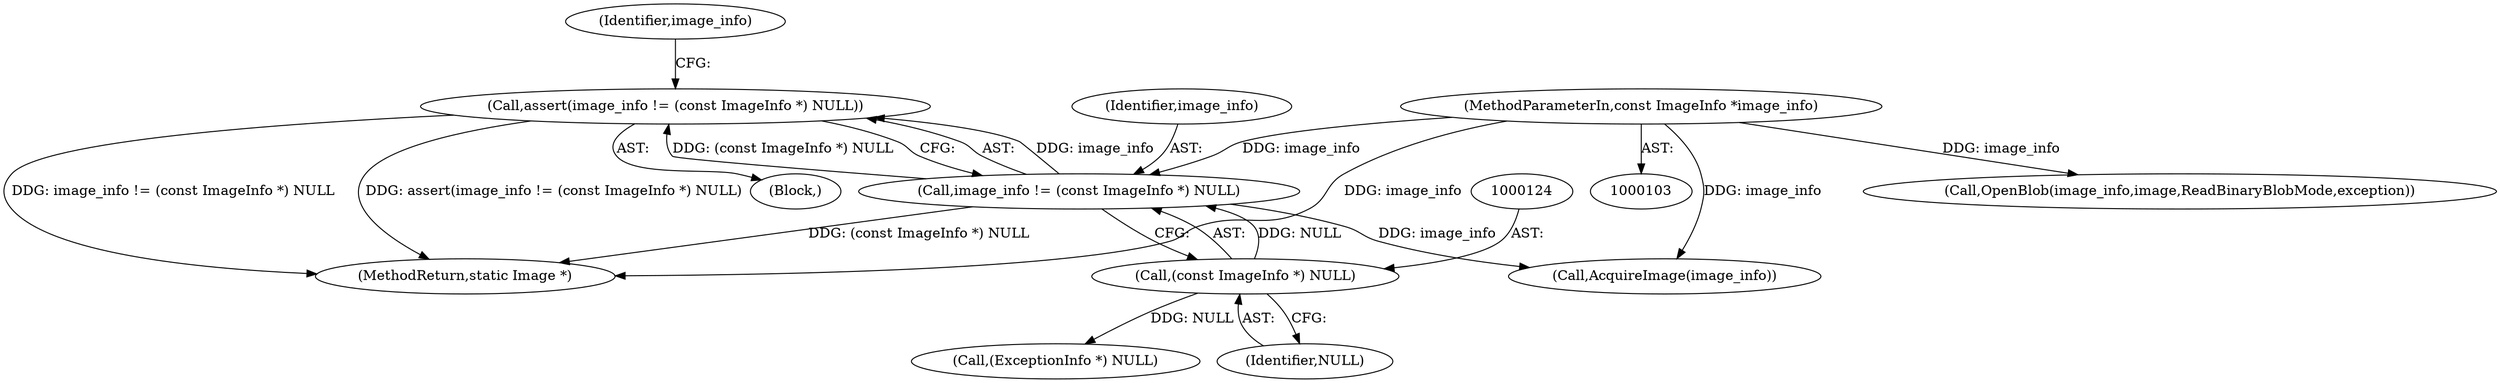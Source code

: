 digraph "0_ImageMagick_f6e9d0d9955e85bdd7540b251cd50d598dacc5e6_31@API" {
"1000120" [label="(Call,assert(image_info != (const ImageInfo *) NULL))"];
"1000121" [label="(Call,image_info != (const ImageInfo *) NULL)"];
"1000104" [label="(MethodParameterIn,const ImageInfo *image_info)"];
"1000123" [label="(Call,(const ImageInfo *) NULL)"];
"1000161" [label="(Call,AcquireImage(image_info))"];
"1000129" [label="(Identifier,image_info)"];
"1000165" [label="(Call,OpenBlob(image_info,image,ReadBinaryBlobMode,exception))"];
"1000150" [label="(Call,(ExceptionInfo *) NULL)"];
"1000611" [label="(MethodReturn,static Image *)"];
"1000122" [label="(Identifier,image_info)"];
"1000104" [label="(MethodParameterIn,const ImageInfo *image_info)"];
"1000121" [label="(Call,image_info != (const ImageInfo *) NULL)"];
"1000125" [label="(Identifier,NULL)"];
"1000123" [label="(Call,(const ImageInfo *) NULL)"];
"1000106" [label="(Block,)"];
"1000120" [label="(Call,assert(image_info != (const ImageInfo *) NULL))"];
"1000120" -> "1000106"  [label="AST: "];
"1000120" -> "1000121"  [label="CFG: "];
"1000121" -> "1000120"  [label="AST: "];
"1000129" -> "1000120"  [label="CFG: "];
"1000120" -> "1000611"  [label="DDG: image_info != (const ImageInfo *) NULL"];
"1000120" -> "1000611"  [label="DDG: assert(image_info != (const ImageInfo *) NULL)"];
"1000121" -> "1000120"  [label="DDG: image_info"];
"1000121" -> "1000120"  [label="DDG: (const ImageInfo *) NULL"];
"1000121" -> "1000123"  [label="CFG: "];
"1000122" -> "1000121"  [label="AST: "];
"1000123" -> "1000121"  [label="AST: "];
"1000121" -> "1000611"  [label="DDG: (const ImageInfo *) NULL"];
"1000104" -> "1000121"  [label="DDG: image_info"];
"1000123" -> "1000121"  [label="DDG: NULL"];
"1000121" -> "1000161"  [label="DDG: image_info"];
"1000104" -> "1000103"  [label="AST: "];
"1000104" -> "1000611"  [label="DDG: image_info"];
"1000104" -> "1000161"  [label="DDG: image_info"];
"1000104" -> "1000165"  [label="DDG: image_info"];
"1000123" -> "1000125"  [label="CFG: "];
"1000124" -> "1000123"  [label="AST: "];
"1000125" -> "1000123"  [label="AST: "];
"1000123" -> "1000150"  [label="DDG: NULL"];
}
